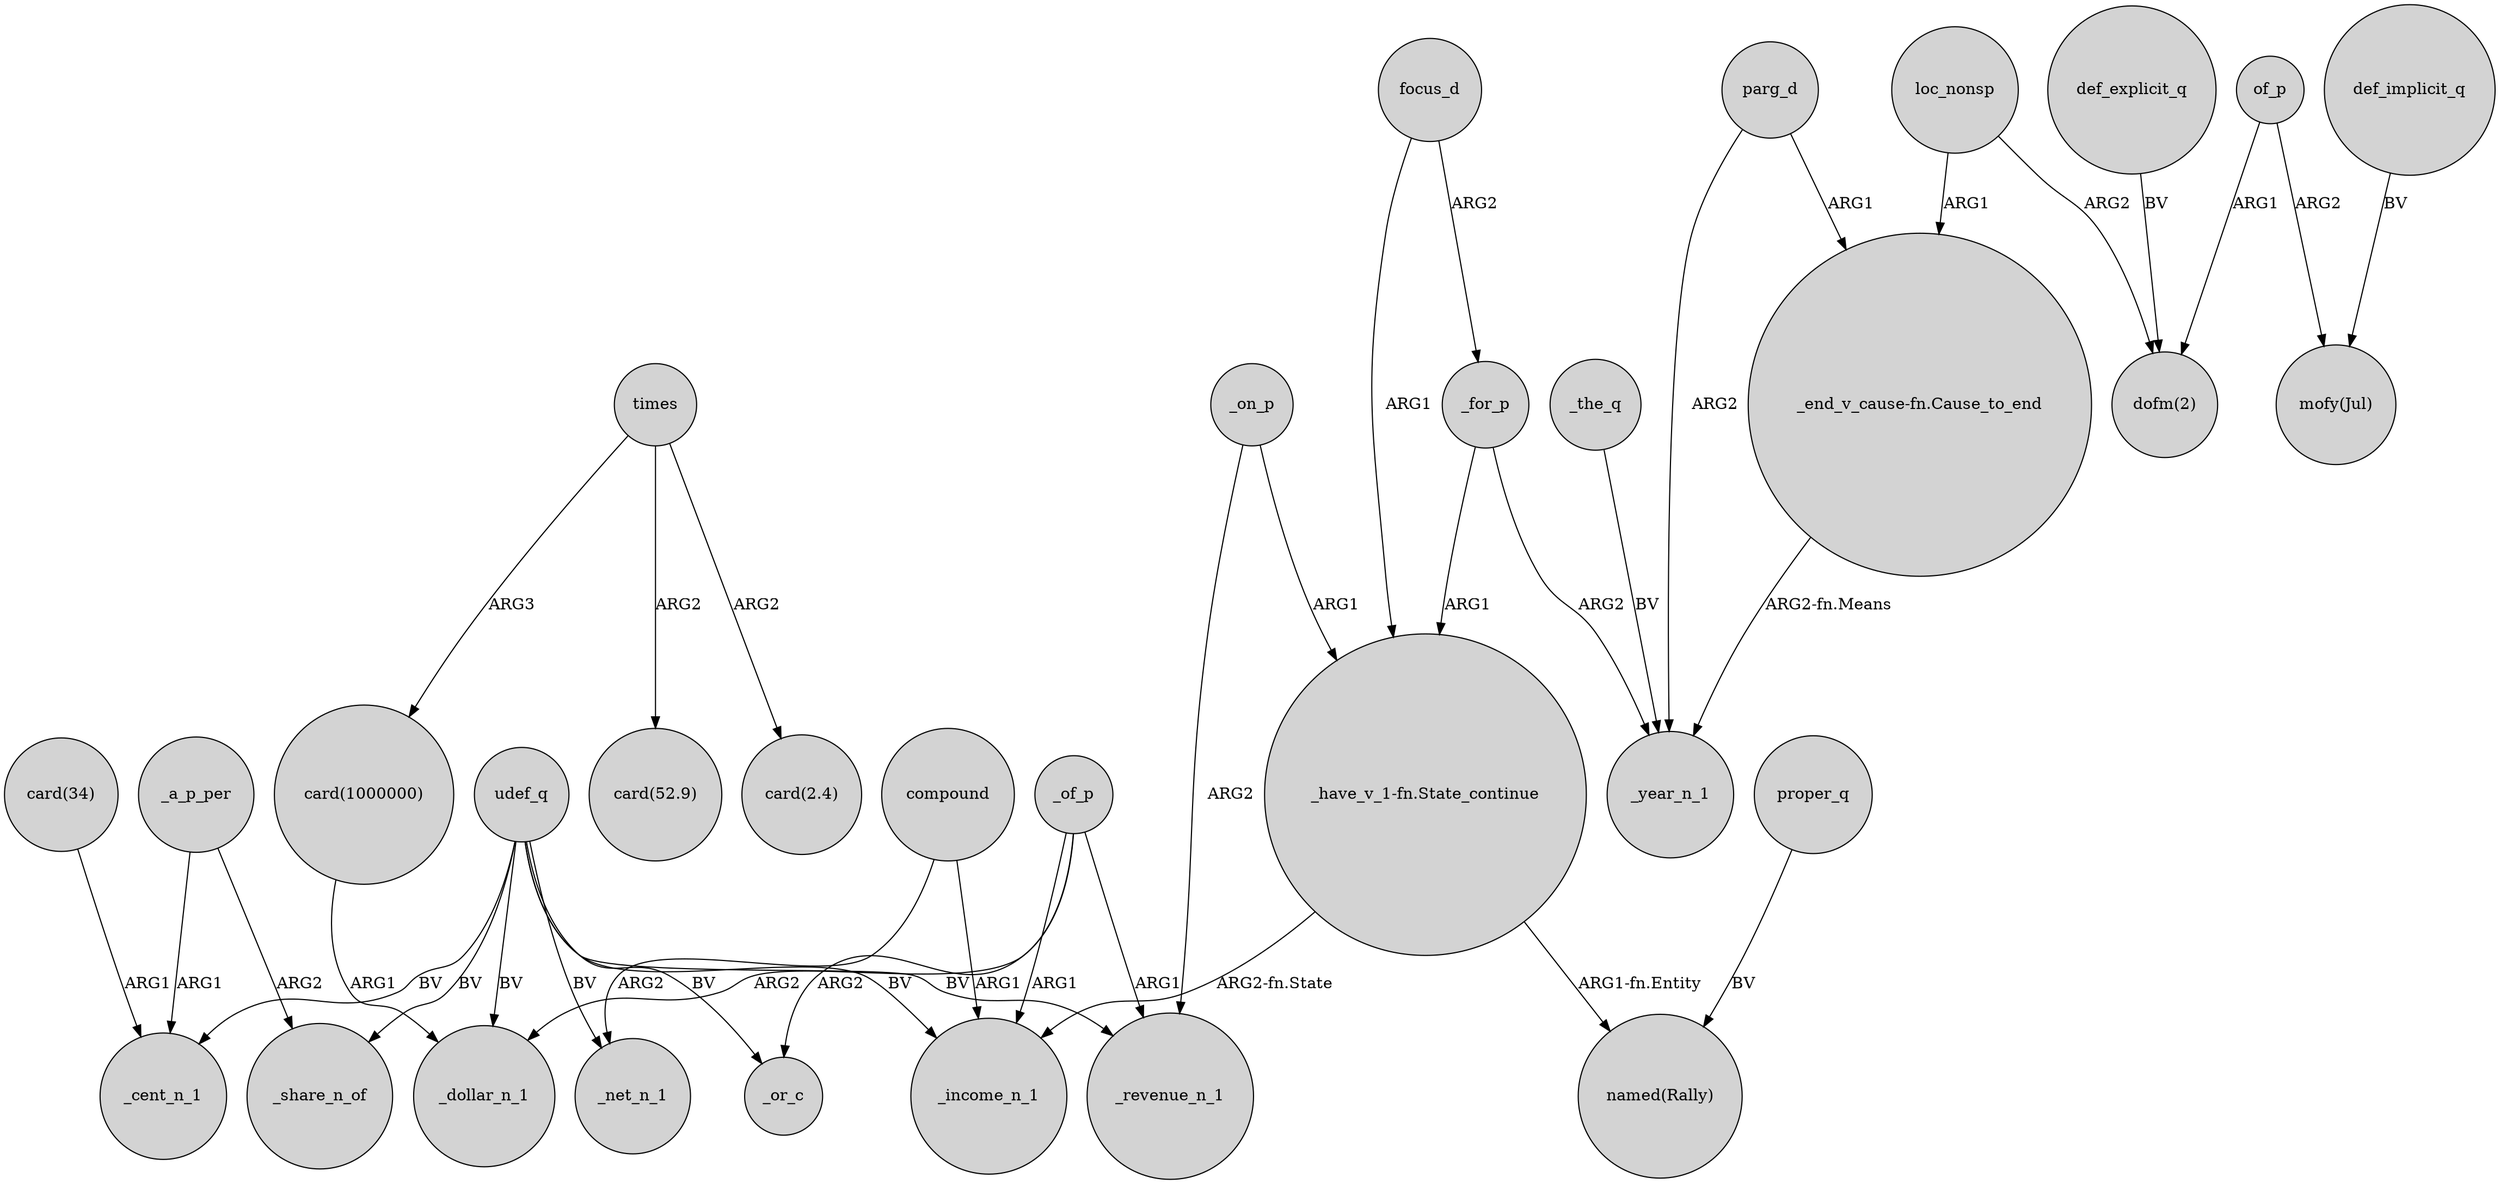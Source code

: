 digraph {
	node [shape=circle style=filled]
	parg_d -> "_end_v_cause-fn.Cause_to_end" [label=ARG1]
	compound -> _net_n_1 [label=ARG2]
	_a_p_per -> _cent_n_1 [label=ARG1]
	udef_q -> _income_n_1 [label=BV]
	"card(34)" -> _cent_n_1 [label=ARG1]
	"_end_v_cause-fn.Cause_to_end" -> _year_n_1 [label="ARG2-fn.Means"]
	times -> "card(1000000)" [label=ARG3]
	_of_p -> _income_n_1 [label=ARG1]
	def_implicit_q -> "mofy(Jul)" [label=BV]
	_of_p -> _revenue_n_1 [label=ARG1]
	_on_p -> _revenue_n_1 [label=ARG2]
	udef_q -> _cent_n_1 [label=BV]
	"_have_v_1-fn.State_continue" -> "named(Rally)" [label="ARG1-fn.Entity"]
	udef_q -> _revenue_n_1 [label=BV]
	udef_q -> _or_c [label=BV]
	_on_p -> "_have_v_1-fn.State_continue" [label=ARG1]
	compound -> _income_n_1 [label=ARG1]
	_a_p_per -> _share_n_of [label=ARG2]
	proper_q -> "named(Rally)" [label=BV]
	_the_q -> _year_n_1 [label=BV]
	udef_q -> _share_n_of [label=BV]
	udef_q -> _net_n_1 [label=BV]
	udef_q -> _dollar_n_1 [label=BV]
	times -> "card(52.9)" [label=ARG2]
	"card(1000000)" -> _dollar_n_1 [label=ARG1]
	of_p -> "dofm(2)" [label=ARG1]
	loc_nonsp -> "_end_v_cause-fn.Cause_to_end" [label=ARG1]
	of_p -> "mofy(Jul)" [label=ARG2]
	"_have_v_1-fn.State_continue" -> _income_n_1 [label="ARG2-fn.State"]
	_for_p -> "_have_v_1-fn.State_continue" [label=ARG1]
	parg_d -> _year_n_1 [label=ARG2]
	_of_p -> _or_c [label=ARG2]
	_for_p -> _year_n_1 [label=ARG2]
	loc_nonsp -> "dofm(2)" [label=ARG2]
	focus_d -> _for_p [label=ARG2]
	_of_p -> _dollar_n_1 [label=ARG2]
	times -> "card(2.4)" [label=ARG2]
	def_explicit_q -> "dofm(2)" [label=BV]
	focus_d -> "_have_v_1-fn.State_continue" [label=ARG1]
}
